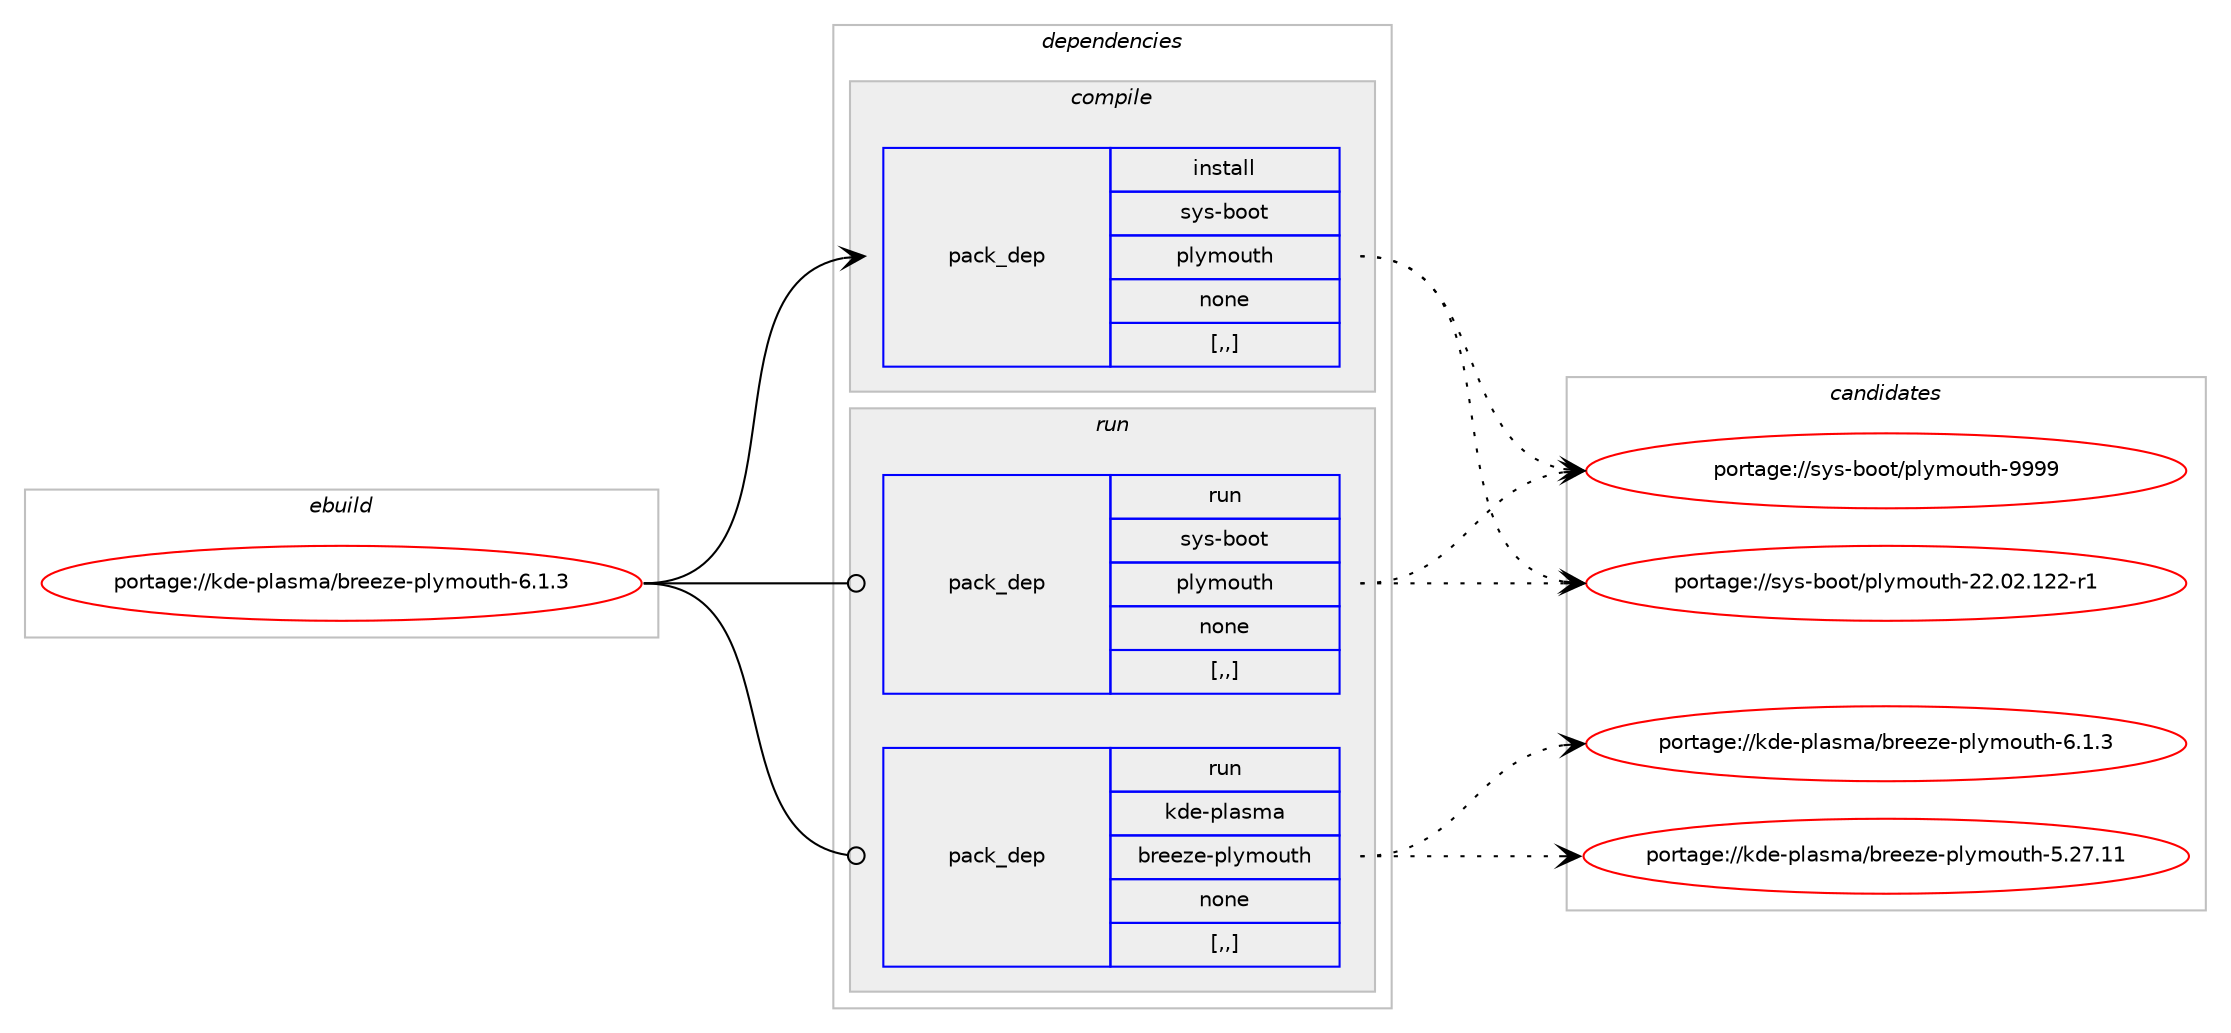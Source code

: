 digraph prolog {

# *************
# Graph options
# *************

newrank=true;
concentrate=true;
compound=true;
graph [rankdir=LR,fontname=Helvetica,fontsize=10,ranksep=1.5];#, ranksep=2.5, nodesep=0.2];
edge  [arrowhead=vee];
node  [fontname=Helvetica,fontsize=10];

# **********
# The ebuild
# **********

subgraph cluster_leftcol {
color=gray;
label=<<i>ebuild</i>>;
id [label="portage://kde-plasma/breeze-plymouth-6.1.3", color=red, width=4, href="../kde-plasma/breeze-plymouth-6.1.3.svg"];
}

# ****************
# The dependencies
# ****************

subgraph cluster_midcol {
color=gray;
label=<<i>dependencies</i>>;
subgraph cluster_compile {
fillcolor="#eeeeee";
style=filled;
label=<<i>compile</i>>;
subgraph pack198155 {
dependency268792 [label=<<TABLE BORDER="0" CELLBORDER="1" CELLSPACING="0" CELLPADDING="4" WIDTH="220"><TR><TD ROWSPAN="6" CELLPADDING="30">pack_dep</TD></TR><TR><TD WIDTH="110">install</TD></TR><TR><TD>sys-boot</TD></TR><TR><TD>plymouth</TD></TR><TR><TD>none</TD></TR><TR><TD>[,,]</TD></TR></TABLE>>, shape=none, color=blue];
}
id:e -> dependency268792:w [weight=20,style="solid",arrowhead="vee"];
}
subgraph cluster_compileandrun {
fillcolor="#eeeeee";
style=filled;
label=<<i>compile and run</i>>;
}
subgraph cluster_run {
fillcolor="#eeeeee";
style=filled;
label=<<i>run</i>>;
subgraph pack198156 {
dependency268793 [label=<<TABLE BORDER="0" CELLBORDER="1" CELLSPACING="0" CELLPADDING="4" WIDTH="220"><TR><TD ROWSPAN="6" CELLPADDING="30">pack_dep</TD></TR><TR><TD WIDTH="110">run</TD></TR><TR><TD>sys-boot</TD></TR><TR><TD>plymouth</TD></TR><TR><TD>none</TD></TR><TR><TD>[,,]</TD></TR></TABLE>>, shape=none, color=blue];
}
id:e -> dependency268793:w [weight=20,style="solid",arrowhead="odot"];
subgraph pack198157 {
dependency268794 [label=<<TABLE BORDER="0" CELLBORDER="1" CELLSPACING="0" CELLPADDING="4" WIDTH="220"><TR><TD ROWSPAN="6" CELLPADDING="30">pack_dep</TD></TR><TR><TD WIDTH="110">run</TD></TR><TR><TD>kde-plasma</TD></TR><TR><TD>breeze-plymouth</TD></TR><TR><TD>none</TD></TR><TR><TD>[,,]</TD></TR></TABLE>>, shape=none, color=blue];
}
id:e -> dependency268794:w [weight=20,style="solid",arrowhead="odot"];
}
}

# **************
# The candidates
# **************

subgraph cluster_choices {
rank=same;
color=gray;
label=<<i>candidates</i>>;

subgraph choice198155 {
color=black;
nodesep=1;
choice1151211154598111111116471121081211091111171161044557575757 [label="portage://sys-boot/plymouth-9999", color=red, width=4,href="../sys-boot/plymouth-9999.svg"];
choice115121115459811111111647112108121109111117116104455050464850464950504511449 [label="portage://sys-boot/plymouth-22.02.122-r1", color=red, width=4,href="../sys-boot/plymouth-22.02.122-r1.svg"];
dependency268792:e -> choice1151211154598111111116471121081211091111171161044557575757:w [style=dotted,weight="100"];
dependency268792:e -> choice115121115459811111111647112108121109111117116104455050464850464950504511449:w [style=dotted,weight="100"];
}
subgraph choice198156 {
color=black;
nodesep=1;
choice1151211154598111111116471121081211091111171161044557575757 [label="portage://sys-boot/plymouth-9999", color=red, width=4,href="../sys-boot/plymouth-9999.svg"];
choice115121115459811111111647112108121109111117116104455050464850464950504511449 [label="portage://sys-boot/plymouth-22.02.122-r1", color=red, width=4,href="../sys-boot/plymouth-22.02.122-r1.svg"];
dependency268793:e -> choice1151211154598111111116471121081211091111171161044557575757:w [style=dotted,weight="100"];
dependency268793:e -> choice115121115459811111111647112108121109111117116104455050464850464950504511449:w [style=dotted,weight="100"];
}
subgraph choice198157 {
color=black;
nodesep=1;
choice107100101451121089711510997479811410110112210145112108121109111117116104455446494651 [label="portage://kde-plasma/breeze-plymouth-6.1.3", color=red, width=4,href="../kde-plasma/breeze-plymouth-6.1.3.svg"];
choice1071001014511210897115109974798114101101122101451121081211091111171161044553465055464949 [label="portage://kde-plasma/breeze-plymouth-5.27.11", color=red, width=4,href="../kde-plasma/breeze-plymouth-5.27.11.svg"];
dependency268794:e -> choice107100101451121089711510997479811410110112210145112108121109111117116104455446494651:w [style=dotted,weight="100"];
dependency268794:e -> choice1071001014511210897115109974798114101101122101451121081211091111171161044553465055464949:w [style=dotted,weight="100"];
}
}

}
